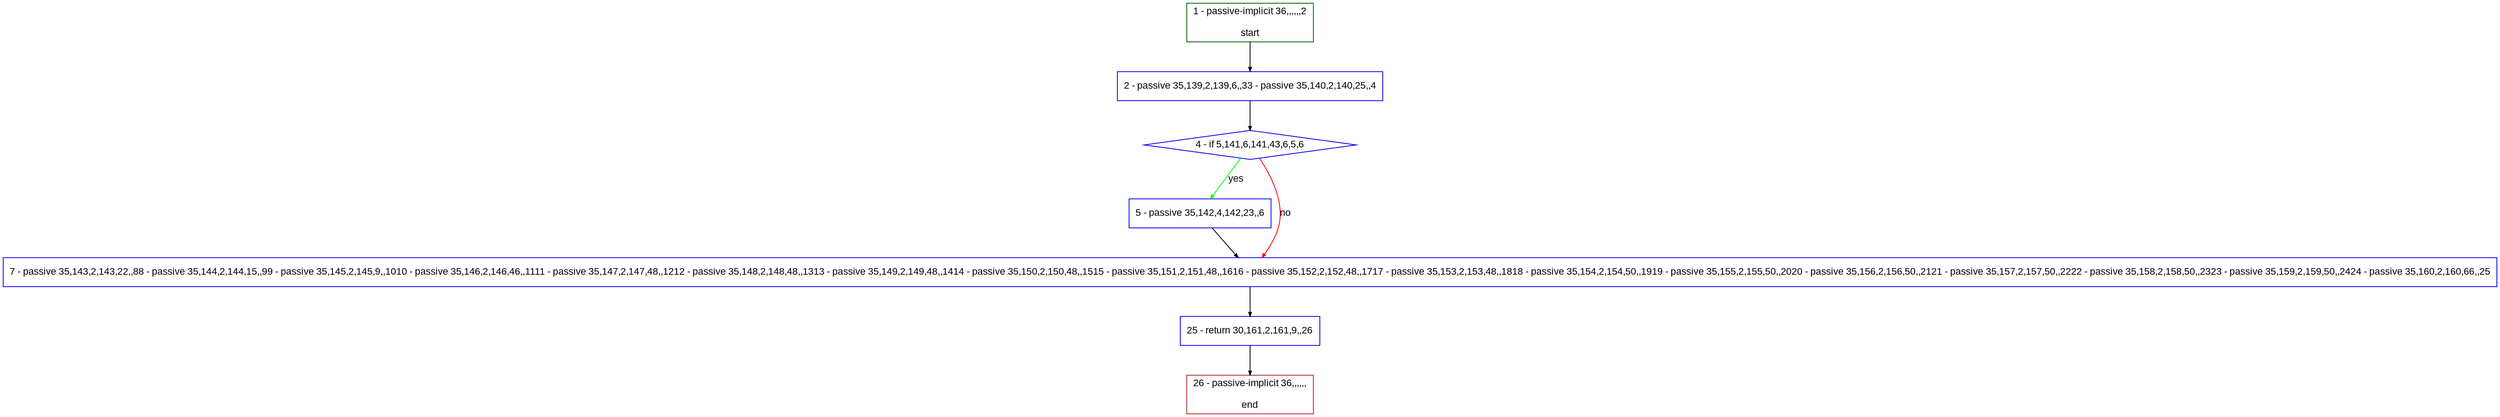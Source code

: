 digraph "" {
  graph [pack="true", label="", fontsize="12", packmode="clust", fontname="Arial", fillcolor="#FFFFCC", bgcolor="white", style="rounded,filled", compound="true"];
  node [node_initialized="no", label="", color="grey", fontsize="12", fillcolor="white", fontname="Arial", style="filled", shape="rectangle", compound="true", fixedsize="false"];
  edge [fontcolor="black", arrowhead="normal", arrowtail="none", arrowsize="0.5", ltail="", label="", color="black", fontsize="12", lhead="", fontname="Arial", dir="forward", compound="true"];
  __N1 [label="2 - passive 35,139,2,139,6,,33 - passive 35,140,2,140,25,,4", color="#0000ff", fillcolor="#ffffff", style="filled", shape="box"];
  __N2 [label="1 - passive-implicit 36,,,,,,2\n\nstart", color="#006400", fillcolor="#ffffff", style="filled", shape="box"];
  __N3 [label="4 - if 5,141,6,141,43,6,5,6", color="#0000ff", fillcolor="#ffffff", style="filled", shape="diamond"];
  __N4 [label="5 - passive 35,142,4,142,23,,6", color="#0000ff", fillcolor="#ffffff", style="filled", shape="box"];
  __N5 [label="7 - passive 35,143,2,143,22,,88 - passive 35,144,2,144,15,,99 - passive 35,145,2,145,9,,1010 - passive 35,146,2,146,46,,1111 - passive 35,147,2,147,48,,1212 - passive 35,148,2,148,48,,1313 - passive 35,149,2,149,48,,1414 - passive 35,150,2,150,48,,1515 - passive 35,151,2,151,48,,1616 - passive 35,152,2,152,48,,1717 - passive 35,153,2,153,48,,1818 - passive 35,154,2,154,50,,1919 - passive 35,155,2,155,50,,2020 - passive 35,156,2,156,50,,2121 - passive 35,157,2,157,50,,2222 - passive 35,158,2,158,50,,2323 - passive 35,159,2,159,50,,2424 - passive 35,160,2,160,66,,25", color="#0000ff", fillcolor="#ffffff", style="filled", shape="box"];
  __N6 [label="25 - return 30,161,2,161,9,,26", color="#0000ff", fillcolor="#ffffff", style="filled", shape="box"];
  __N7 [label="26 - passive-implicit 36,,,,,,\n\nend", color="#a52a2a", fillcolor="#ffffff", style="filled", shape="box"];
  __N2 -> __N1 [arrowhead="normal", arrowtail="none", color="#000000", label="", dir="forward"];
  __N1 -> __N3 [arrowhead="normal", arrowtail="none", color="#000000", label="", dir="forward"];
  __N3 -> __N4 [arrowhead="normal", arrowtail="none", color="#00ff00", label="yes", dir="forward"];
  __N3 -> __N5 [arrowhead="normal", arrowtail="none", color="#ff0000", label="no", dir="forward"];
  __N4 -> __N5 [arrowhead="normal", arrowtail="none", color="#000000", label="", dir="forward"];
  __N5 -> __N6 [arrowhead="normal", arrowtail="none", color="#000000", label="", dir="forward"];
  __N6 -> __N7 [arrowhead="normal", arrowtail="none", color="#000000", label="", dir="forward"];
}
